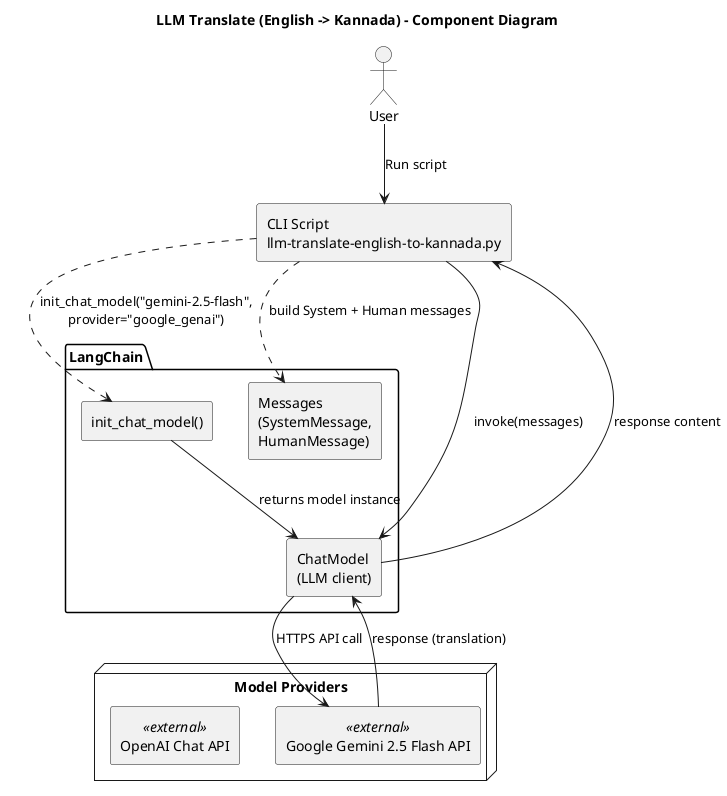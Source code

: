 @startuml llm-translate-english-to-kannada-component-diagram
' LLM Translate English to Kannada - Component Diagram
' Context: llm-translate-english-to-kannada.py
' This diagram shows the script, its dependencies, LangChain pieces, and the external LLM provider.

title LLM Translate (English -> Kannada) - Component Diagram

skinparam componentStyle rectangle
skinparam wrapWidth 200

actor User as user

component "CLI Script\nllm-translate-english-to-kannada.py" as Script

package "LangChain" {
  component "init_chat_model()" as InitChat
  component "ChatModel\n(LLM client)" as ChatModel
  component "Messages\n(SystemMessage, HumanMessage)" as Messages
}

node "Model Providers" {
  component "Google Gemini 2.5 Flash API" as Gemini <<external>>
  component "OpenAI Chat API" as OpenAI <<external>>
}

user --> Script : Run script

' Model setup via LangChain
Script ..> InitChat : init_chat_model("gemini-2.5-flash",\nprovider="google_genai")
InitChat --> ChatModel : returns model instance

' Prompt/message construction
Script ..> Messages : build System + Human messages

' Inference invocation
Script --> ChatModel : invoke(messages)
ChatModel --> Gemini : HTTPS API call
Gemini --> ChatModel : response (translation)
ChatModel --> Script : response content

@enduml